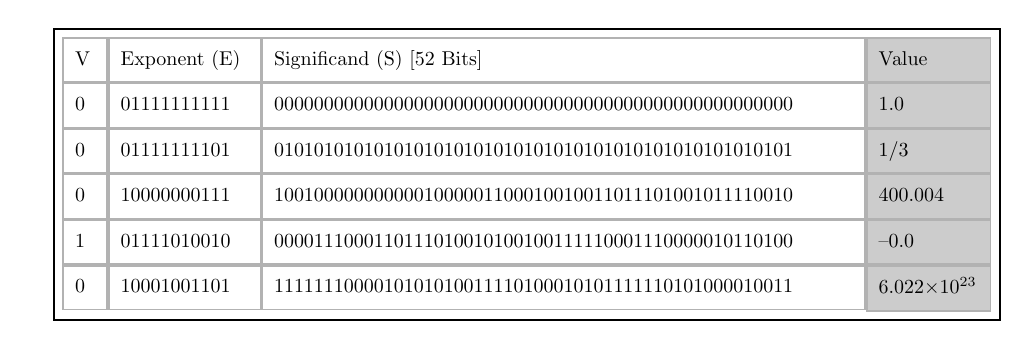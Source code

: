 \usetikzlibrary{backgrounds,positioning}
\usetikzlibrary{arrows}

\resizebox {\columnwidth} {!} {    % (2) scale to exact column width
\begin{tikzpicture}[node distance=0ex,
    background rectangle/.style={fill=white,draw=black,line width=1pt}, show background rectangle,
]

\tikzstyle{box} =[text=black!100, rectangle, inner sep=6pt, fill=black!0, draw=black!30, thick]
\tikzstyle{box1} = [box, text=black!100, fill=black!20]
\tikzstyle{sign} = [text width=1em]
\tikzstyle{exp} = [text width=6.4em]
\tikzstyle{frac} = [text width=29em]
\tikzstyle{dez} = [text width=5em]


  \node (sign1) [box,sign] {0\phantom(};
  \node [right=of sign1]  (exp1) [box,exp] {01111111111\phantom(};
  \node [right=of exp1] (frac1) [box,frac] {0000000000000000000000000000000000000000000000000000\phantom(};
  \node [right=of frac1] (dez1) [box1,dez] {1.0\phantom(};

  \node [above=of sign1] (sign0) [box,sign] {V\phantom(};
  \node [above=of exp1]  (exp0) [box,exp] {Exponent (E)\phantom(};
  \node [above=of frac1] (frac0) [box,frac] {Significand (S) [52 Bits] \phantom(};
  \node [above=of dez1] (dez0) [box1,dez] {Value\phantom(};

  \node [below=of sign1] (sign2) [box,sign] {0\phantom(};
  \node [below=of exp1]  (exp2) [box,exp] {01111111101\phantom(};
  \node [below=of frac1] (frac2) [box,frac] {0101010101010101010101010101010101010101010101010101\phantom(};
  \node [below=of dez1] (dez2) [box1,dez] {1/3\phantom(};

  \node [below=of sign2] (sign3) [box,sign] {0\phantom(};
  \node [below=of exp2]  (exp3) [box,exp] {10000000111\phantom(};
  \node [below=of frac2] (frac3) [box,frac] {1001000000000001000001100010010011011101001011110010\phantom(};
  \node [below=of dez2] (dez3) [box1,dez] {400.004\phantom(};

  \node [below=of sign3] (sign4) [box,sign] {1\phantom(};
  \node [below=of exp3]  (exp4) [box,exp] {01111010010\phantom(};
  \node [below=of frac3] (frac4) [box,frac] {0000111000110111010010100100111110001110000010110100\phantom(};
  \node [below=of dez3] (dez4) [box1,dez] {--0.0\phantom(};

  \node [below=of sign4] (sign5) [box,sign] {0\phantom(};
  \node [below=of exp4]  (exp5) [box,exp] {10001001101\phantom(};
  \node [below=of frac4] (frac5) [box,frac] {1111111000010101010011110100010101111110101000010011\phantom(};
  \node [below=of dez4] (dez5) [box1,dez] {6.022$\times$10$^{\mbox{\scriptsize 23}}$\phantom(};

% http://www.binaryconvert.com/result_double.html?decimal=054046048050050101050051

\end{tikzpicture}%
} %resizebox